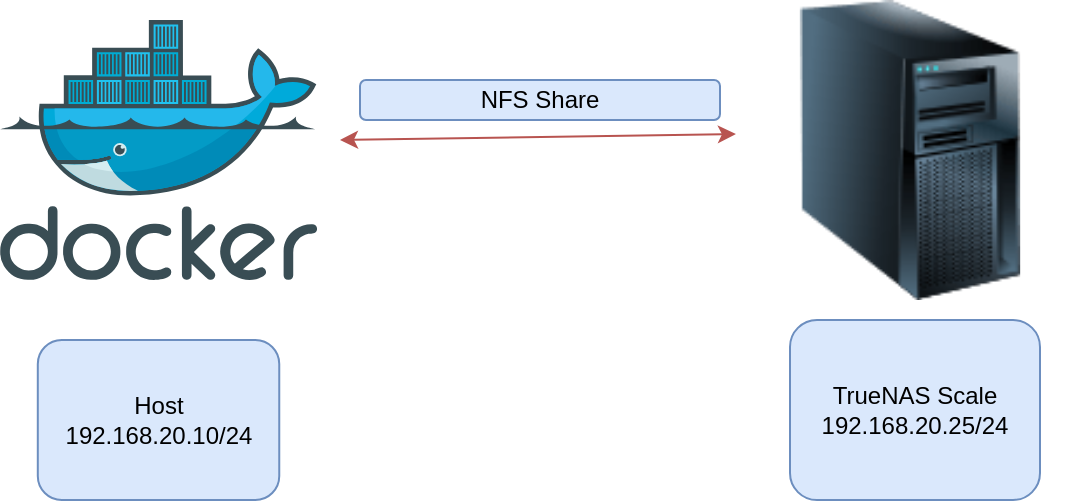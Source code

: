 <mxfile version="26.0.11">
  <diagram name="Page-1" id="f3k4mddRlcjQ1DhOrY2H">
    <mxGraphModel dx="1142" dy="595" grid="1" gridSize="10" guides="1" tooltips="1" connect="1" arrows="1" fold="1" page="1" pageScale="1" pageWidth="827" pageHeight="1169" background="none" math="0" shadow="0">
      <root>
        <mxCell id="0" />
        <mxCell id="1" parent="0" />
        <mxCell id="D_5OKcWeqiKeQflcuAI--1" value="" style="image;html=1;image=img/lib/clip_art/computers/Server_Tower_128x128.png" parent="1" vertex="1">
          <mxGeometry x="520" y="80" width="170" height="150" as="geometry" />
        </mxCell>
        <mxCell id="D_5OKcWeqiKeQflcuAI--2" value="" style="image;sketch=0;aspect=fixed;html=1;points=[];align=center;fontSize=12;image=img/lib/mscae/Docker.svg;" parent="1" vertex="1">
          <mxGeometry x="150" y="90" width="158.54" height="130" as="geometry" />
        </mxCell>
        <mxCell id="D_5OKcWeqiKeQflcuAI--5" value="Host&lt;br&gt;192.168.20.10/24" style="rounded=1;whiteSpace=wrap;html=1;fillColor=#dae8fc;strokeColor=#6c8ebf;" parent="1" vertex="1">
          <mxGeometry x="168.9" y="250" width="120.73" height="80" as="geometry" />
        </mxCell>
        <mxCell id="D_5OKcWeqiKeQflcuAI--6" value="&lt;p&gt;TrueNAS Scale&lt;br&gt;192.168.20.25/24&lt;/p&gt;" style="rounded=1;whiteSpace=wrap;html=1;spacing=0;fillColor=#dae8fc;strokeColor=#6c8ebf;" parent="1" vertex="1">
          <mxGeometry x="545" y="240" width="125" height="90" as="geometry" />
        </mxCell>
        <mxCell id="D_5OKcWeqiKeQflcuAI--7" value="" style="endArrow=classic;startArrow=classic;html=1;rounded=0;fontFamily=Helvetica;fontSize=12;fontColor=default;entryX=-0.012;entryY=0.447;entryDx=0;entryDy=0;entryPerimeter=0;fillColor=#f8cecc;strokeColor=#b85450;" parent="1" target="D_5OKcWeqiKeQflcuAI--1" edge="1">
          <mxGeometry width="50" height="50" relative="1" as="geometry">
            <mxPoint x="320" y="150" as="sourcePoint" />
            <mxPoint x="510" y="150" as="targetPoint" />
            <Array as="points" />
          </mxGeometry>
        </mxCell>
        <mxCell id="D_5OKcWeqiKeQflcuAI--8" value="NFS Share" style="rounded=1;whiteSpace=wrap;html=1;strokeColor=#6c8ebf;align=center;verticalAlign=middle;fontFamily=Helvetica;fontSize=12;fillColor=#dae8fc;" parent="1" vertex="1">
          <mxGeometry x="330" y="120" width="180" height="20" as="geometry" />
        </mxCell>
      </root>
    </mxGraphModel>
  </diagram>
</mxfile>
